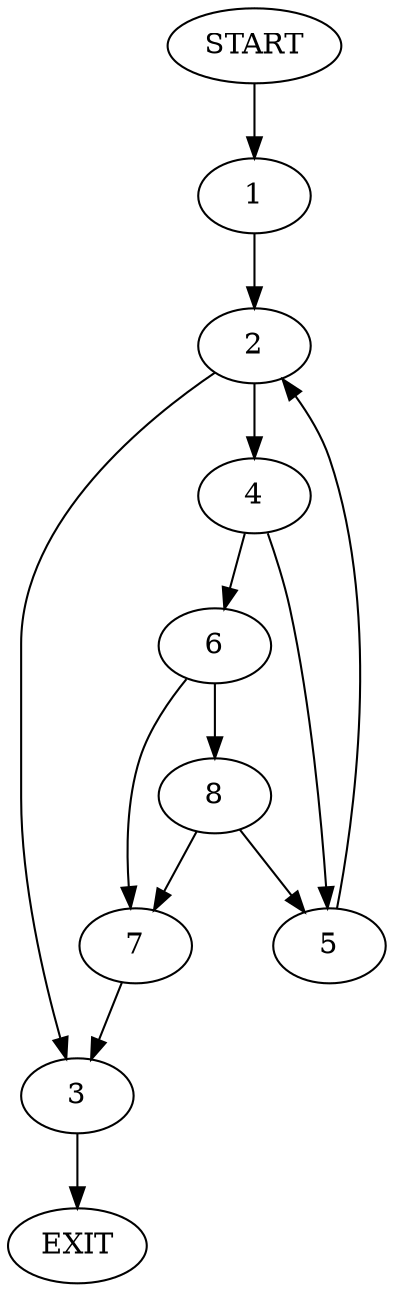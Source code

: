 digraph {
0 [label="START"]
9 [label="EXIT"]
0 -> 1
1 -> 2
2 -> 3
2 -> 4
4 -> 5
4 -> 6
3 -> 9
5 -> 2
6 -> 7
6 -> 8
7 -> 3
8 -> 5
8 -> 7
}
